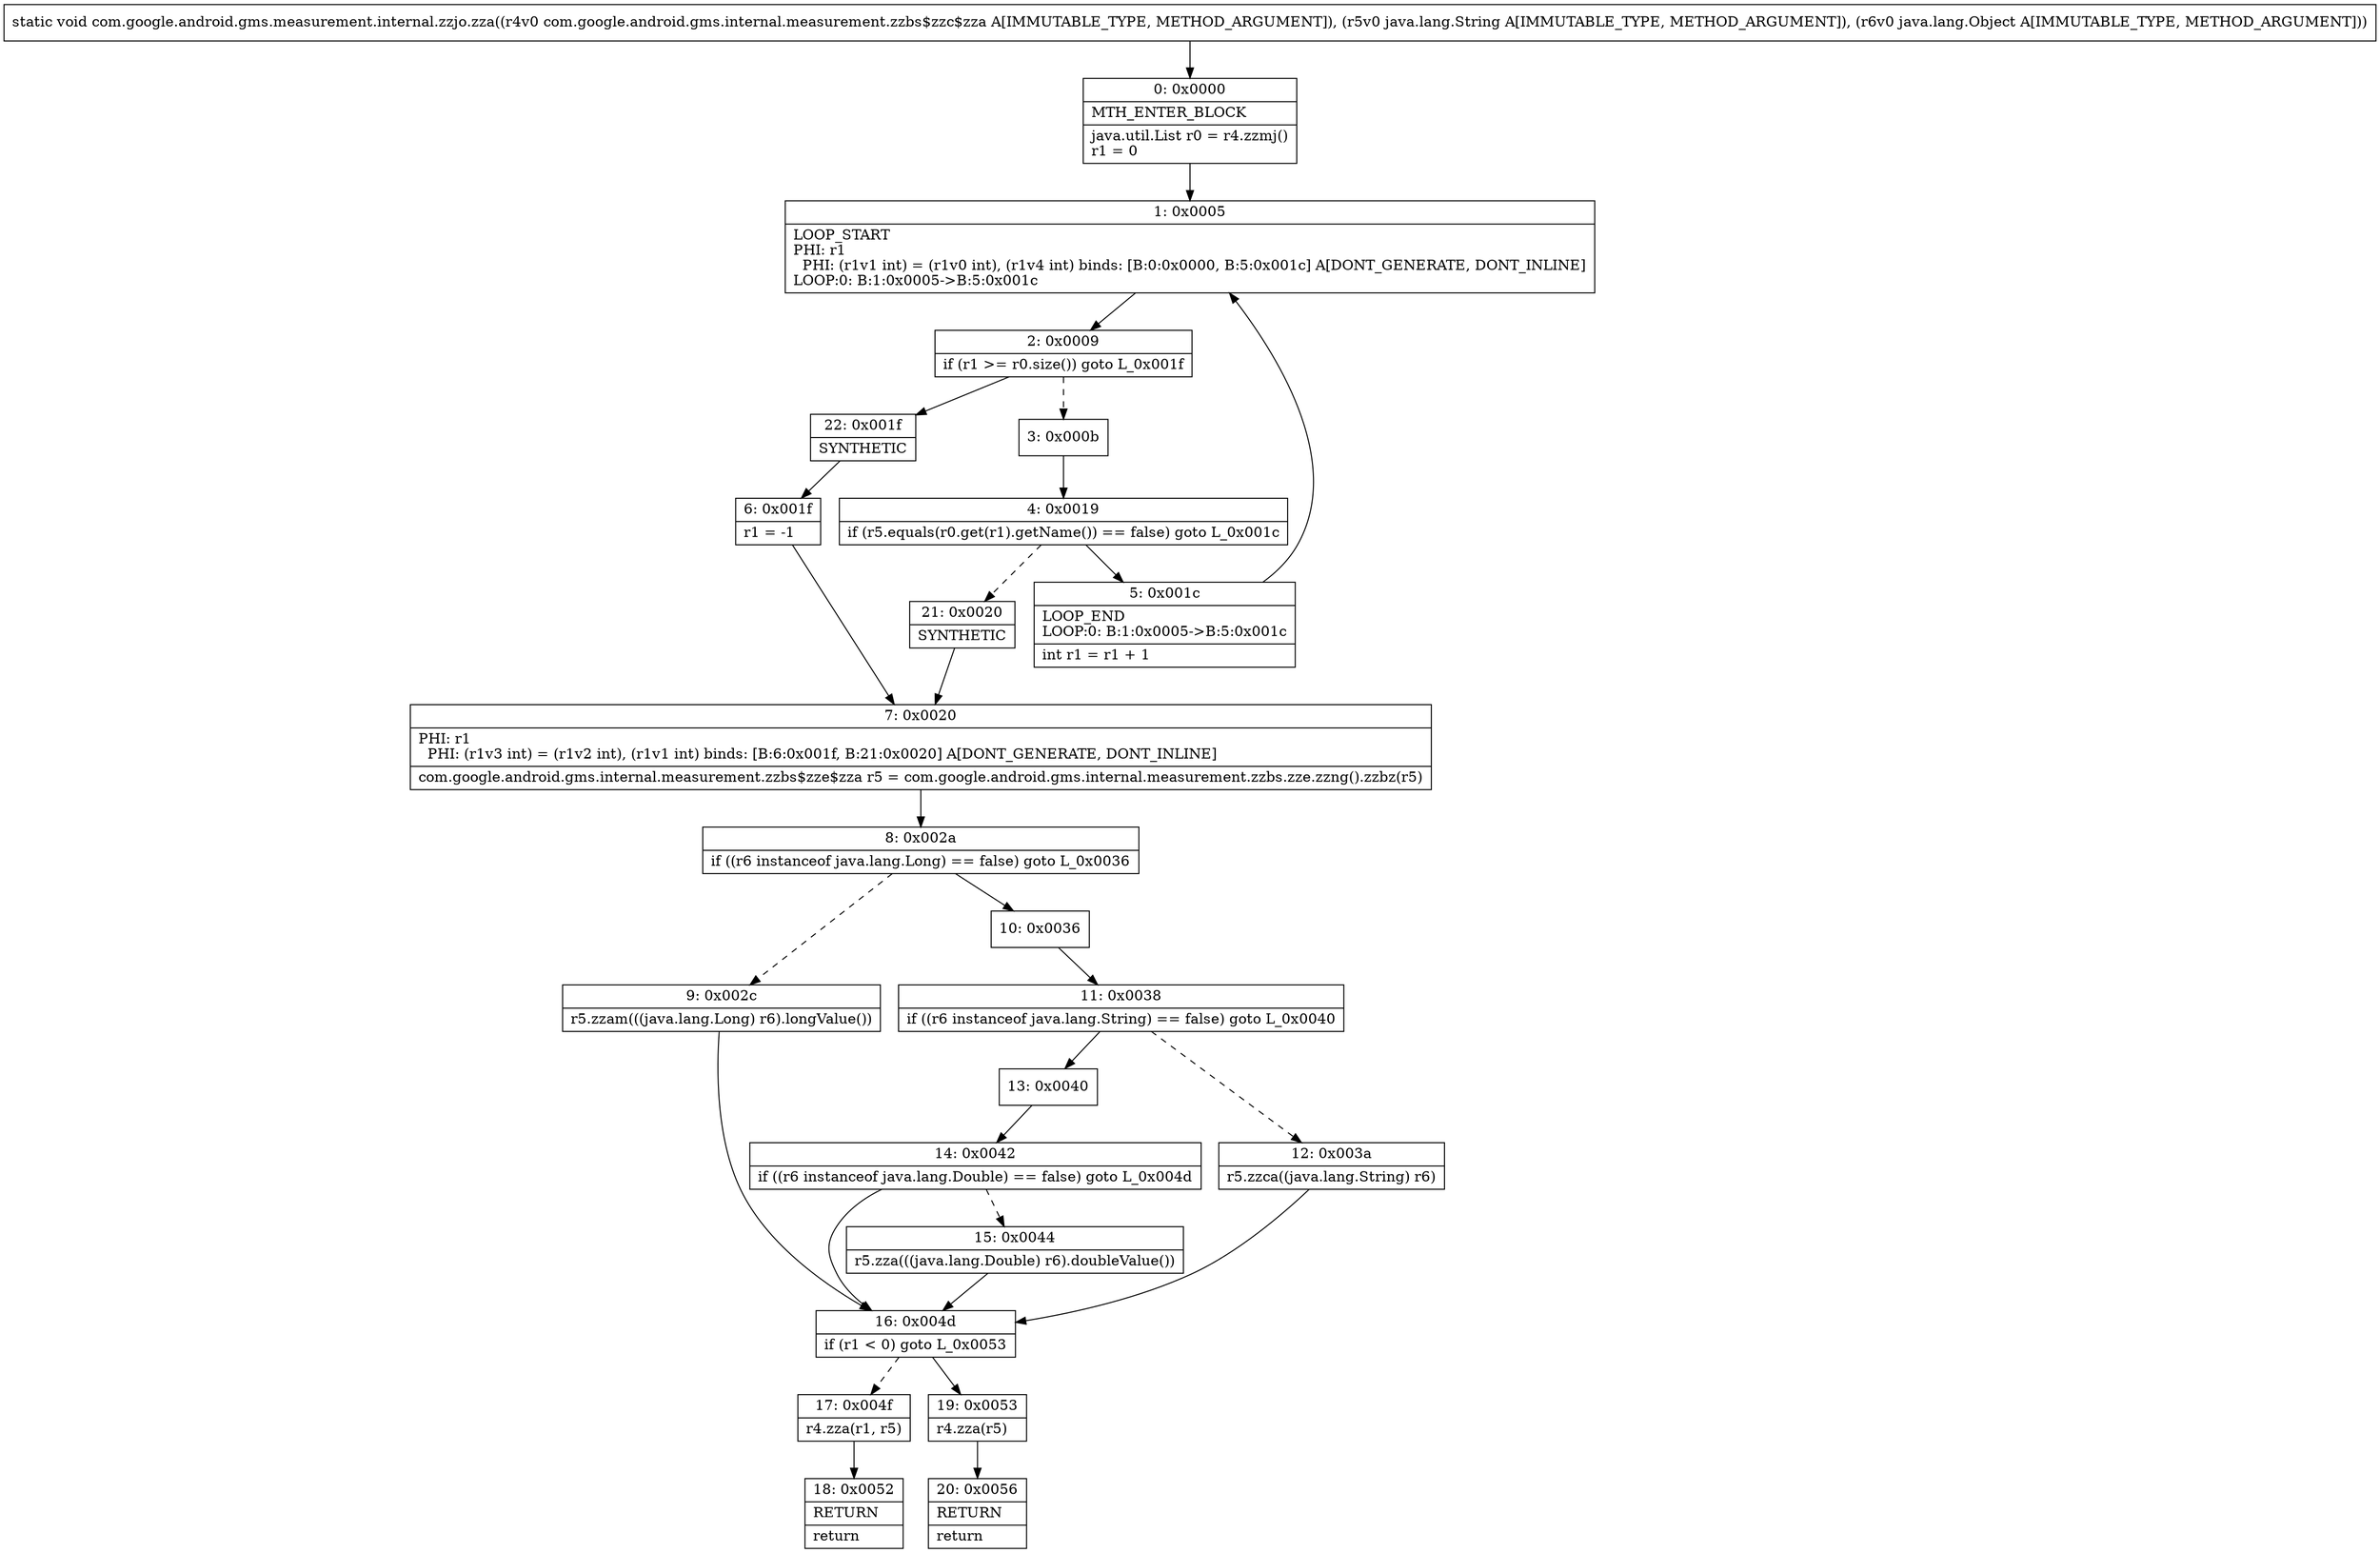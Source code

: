 digraph "CFG forcom.google.android.gms.measurement.internal.zzjo.zza(Lcom\/google\/android\/gms\/internal\/measurement\/zzbs$zzc$zza;Ljava\/lang\/String;Ljava\/lang\/Object;)V" {
Node_0 [shape=record,label="{0\:\ 0x0000|MTH_ENTER_BLOCK\l|java.util.List r0 = r4.zzmj()\lr1 = 0\l}"];
Node_1 [shape=record,label="{1\:\ 0x0005|LOOP_START\lPHI: r1 \l  PHI: (r1v1 int) = (r1v0 int), (r1v4 int) binds: [B:0:0x0000, B:5:0x001c] A[DONT_GENERATE, DONT_INLINE]\lLOOP:0: B:1:0x0005\-\>B:5:0x001c\l}"];
Node_2 [shape=record,label="{2\:\ 0x0009|if (r1 \>= r0.size()) goto L_0x001f\l}"];
Node_3 [shape=record,label="{3\:\ 0x000b}"];
Node_4 [shape=record,label="{4\:\ 0x0019|if (r5.equals(r0.get(r1).getName()) == false) goto L_0x001c\l}"];
Node_5 [shape=record,label="{5\:\ 0x001c|LOOP_END\lLOOP:0: B:1:0x0005\-\>B:5:0x001c\l|int r1 = r1 + 1\l}"];
Node_6 [shape=record,label="{6\:\ 0x001f|r1 = \-1\l}"];
Node_7 [shape=record,label="{7\:\ 0x0020|PHI: r1 \l  PHI: (r1v3 int) = (r1v2 int), (r1v1 int) binds: [B:6:0x001f, B:21:0x0020] A[DONT_GENERATE, DONT_INLINE]\l|com.google.android.gms.internal.measurement.zzbs$zze$zza r5 = com.google.android.gms.internal.measurement.zzbs.zze.zzng().zzbz(r5)\l}"];
Node_8 [shape=record,label="{8\:\ 0x002a|if ((r6 instanceof java.lang.Long) == false) goto L_0x0036\l}"];
Node_9 [shape=record,label="{9\:\ 0x002c|r5.zzam(((java.lang.Long) r6).longValue())\l}"];
Node_10 [shape=record,label="{10\:\ 0x0036}"];
Node_11 [shape=record,label="{11\:\ 0x0038|if ((r6 instanceof java.lang.String) == false) goto L_0x0040\l}"];
Node_12 [shape=record,label="{12\:\ 0x003a|r5.zzca((java.lang.String) r6)\l}"];
Node_13 [shape=record,label="{13\:\ 0x0040}"];
Node_14 [shape=record,label="{14\:\ 0x0042|if ((r6 instanceof java.lang.Double) == false) goto L_0x004d\l}"];
Node_15 [shape=record,label="{15\:\ 0x0044|r5.zza(((java.lang.Double) r6).doubleValue())\l}"];
Node_16 [shape=record,label="{16\:\ 0x004d|if (r1 \< 0) goto L_0x0053\l}"];
Node_17 [shape=record,label="{17\:\ 0x004f|r4.zza(r1, r5)\l}"];
Node_18 [shape=record,label="{18\:\ 0x0052|RETURN\l|return\l}"];
Node_19 [shape=record,label="{19\:\ 0x0053|r4.zza(r5)\l}"];
Node_20 [shape=record,label="{20\:\ 0x0056|RETURN\l|return\l}"];
Node_21 [shape=record,label="{21\:\ 0x0020|SYNTHETIC\l}"];
Node_22 [shape=record,label="{22\:\ 0x001f|SYNTHETIC\l}"];
MethodNode[shape=record,label="{static void com.google.android.gms.measurement.internal.zzjo.zza((r4v0 com.google.android.gms.internal.measurement.zzbs$zzc$zza A[IMMUTABLE_TYPE, METHOD_ARGUMENT]), (r5v0 java.lang.String A[IMMUTABLE_TYPE, METHOD_ARGUMENT]), (r6v0 java.lang.Object A[IMMUTABLE_TYPE, METHOD_ARGUMENT])) }"];
MethodNode -> Node_0;
Node_0 -> Node_1;
Node_1 -> Node_2;
Node_2 -> Node_3[style=dashed];
Node_2 -> Node_22;
Node_3 -> Node_4;
Node_4 -> Node_5;
Node_4 -> Node_21[style=dashed];
Node_5 -> Node_1;
Node_6 -> Node_7;
Node_7 -> Node_8;
Node_8 -> Node_9[style=dashed];
Node_8 -> Node_10;
Node_9 -> Node_16;
Node_10 -> Node_11;
Node_11 -> Node_12[style=dashed];
Node_11 -> Node_13;
Node_12 -> Node_16;
Node_13 -> Node_14;
Node_14 -> Node_15[style=dashed];
Node_14 -> Node_16;
Node_15 -> Node_16;
Node_16 -> Node_17[style=dashed];
Node_16 -> Node_19;
Node_17 -> Node_18;
Node_19 -> Node_20;
Node_21 -> Node_7;
Node_22 -> Node_6;
}


